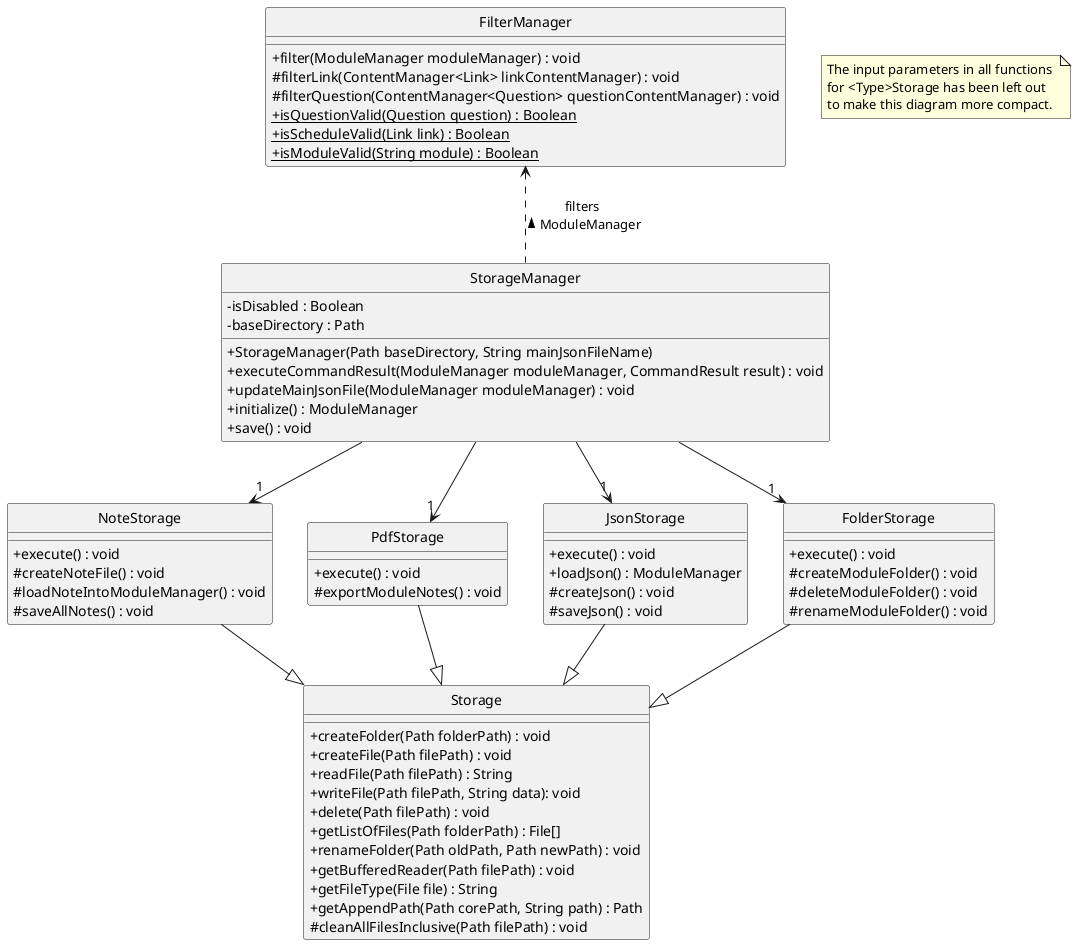 @startuml
'https://plantuml.com/class-diagram

hide circle
skinparam classAttributeIconSize 0

'abstract class DGS
'abstract AbstractCollection
'interface List
'interface Collection
'
'List <|-- AbstractList
'Collection -- AbstractCollection
'
'Collection <|- List
'AbstractCollection <|- AbstractList
'AbstractList <|-- ArrayList

StorageManager --> "1" NoteStorage
StorageManager --> "1" PdfStorage
StorageManager --> "1" JsonStorage
StorageManager --> "1" FolderStorage

FilterManager <.. StorageManager : "filters \n ModuleManager <"

NoteStorage --|> Storage
PdfStorage --|> Storage
JsonStorage --|> Storage
FolderStorage --|> Storage

class StorageManager {
  - isDisabled : Boolean
  - baseDirectory : Path
  + StorageManager(Path baseDirectory, String mainJsonFileName)
  + executeCommandResult(ModuleManager moduleManager, CommandResult result) : void
  + updateMainJsonFile(ModuleManager moduleManager) : void
  + initialize() : ModuleManager
  + save() : void
}

class NoteStorage {
  + execute() : void
  # createNoteFile() : void
  # loadNoteIntoModuleManager() : void
  # saveAllNotes() : void
}

class PdfStorage {
  + execute() : void
  # exportModuleNotes() : void
}

class JsonStorage {
  + execute() : void
  + loadJson() : ModuleManager
  # createJson() : void
  # saveJson() : void
}

class FolderStorage{
  + execute() : void
  # createModuleFolder() : void
  # deleteModuleFolder() : void
  # renameModuleFolder() : void
}

class Storage {
 + createFolder(Path folderPath) : void
 + createFile(Path filePath) : void
 + readFile(Path filePath) : String
 + writeFile(Path filePath, String data): void
 + delete(Path filePath) : void
 + getListOfFiles(Path folderPath) : File[]
 + renameFolder(Path oldPath, Path newPath) : void
 + getBufferedReader(Path filePath) : void
 + getFileType(File file) : String
 + getAppendPath(Path corePath, String path) : Path
 # cleanAllFilesInclusive(Path filePath) : void

}

class FilterManager {
  + filter(ModuleManager moduleManager) : void
  # filterLink(ContentManager<Link> linkContentManager) : void
  # filterQuestion(ContentManager<Question> questionContentManager) : void
  + {static} isQuestionValid(Question question) : Boolean
  + {static} isScheduleValid(Link link) : Boolean
  + {static} isModuleValid(String module) : Boolean

}

note "The input parameters in all functions \nfor <Type>Storage has been left out \nto make this diagram more compact." as note1


@enduml